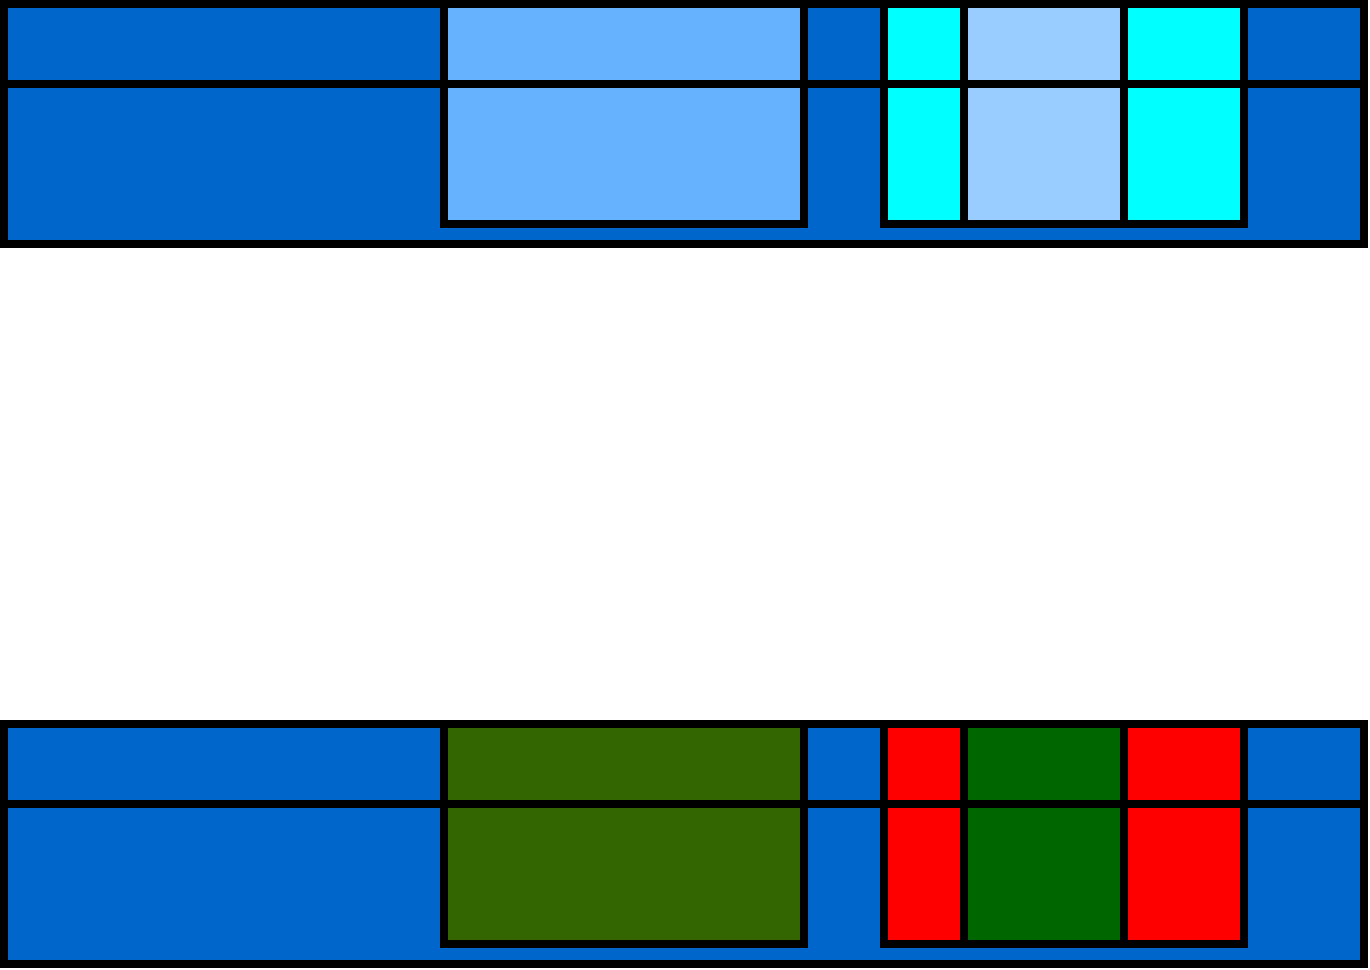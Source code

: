 <mxfile version="27.1.6">
  <diagram name="Page-1" id="5BKdqc3c_LT57c7QsngX">
    <mxGraphModel dx="1356" dy="798" grid="1" gridSize="10" guides="1" tooltips="1" connect="1" arrows="1" fold="1" page="1" pageScale="1" pageWidth="850" pageHeight="1100" math="0" shadow="0">
      <root>
        <mxCell id="0" />
        <mxCell id="1" parent="0" />
        <mxCell id="7Y2qXlFFDw0SIveQl152-1" value="" style="rounded=0;whiteSpace=wrap;html=1;fillColor=#0066CC;strokeWidth=4;" vertex="1" parent="1">
          <mxGeometry x="80" y="120" width="680" height="120" as="geometry" />
        </mxCell>
        <mxCell id="7Y2qXlFFDw0SIveQl152-2" value="" style="rounded=0;whiteSpace=wrap;html=1;fillColor=#0066CC;strokeWidth=4;" vertex="1" parent="1">
          <mxGeometry x="80" y="120" width="680" height="40" as="geometry" />
        </mxCell>
        <mxCell id="7Y2qXlFFDw0SIveQl152-3" value="" style="rounded=0;whiteSpace=wrap;html=1;fillColor=#66B2FF;strokeWidth=4;" vertex="1" parent="1">
          <mxGeometry x="300" y="120" width="180" height="110" as="geometry" />
        </mxCell>
        <mxCell id="7Y2qXlFFDw0SIveQl152-4" value="" style="rounded=0;whiteSpace=wrap;html=1;fillColor=#66B2FF;strokeWidth=4;" vertex="1" parent="1">
          <mxGeometry x="300" y="120" width="180" height="40" as="geometry" />
        </mxCell>
        <mxCell id="7Y2qXlFFDw0SIveQl152-5" value="" style="rounded=0;whiteSpace=wrap;html=1;fillColor=#00FFFF;strokeWidth=4;" vertex="1" parent="1">
          <mxGeometry x="520" y="120" width="180" height="110" as="geometry" />
        </mxCell>
        <mxCell id="7Y2qXlFFDw0SIveQl152-6" value="" style="rounded=0;whiteSpace=wrap;html=1;fillColor=#00FFFF;strokeWidth=4;" vertex="1" parent="1">
          <mxGeometry x="520" y="120" width="180" height="40" as="geometry" />
        </mxCell>
        <mxCell id="7Y2qXlFFDw0SIveQl152-8" value="" style="rounded=0;whiteSpace=wrap;html=1;fillColor=#99CCFF;strokeWidth=4;" vertex="1" parent="1">
          <mxGeometry x="560" y="120" width="80" height="110" as="geometry" />
        </mxCell>
        <mxCell id="7Y2qXlFFDw0SIveQl152-9" value="" style="rounded=0;whiteSpace=wrap;html=1;fillColor=#99CCFF;strokeWidth=4;" vertex="1" parent="1">
          <mxGeometry x="560" y="120" width="80" height="40" as="geometry" />
        </mxCell>
        <mxCell id="7Y2qXlFFDw0SIveQl152-10" value="" style="rounded=0;whiteSpace=wrap;html=1;fillColor=#0066CC;strokeWidth=4;" vertex="1" parent="1">
          <mxGeometry x="80" y="480" width="680" height="120" as="geometry" />
        </mxCell>
        <mxCell id="7Y2qXlFFDw0SIveQl152-11" value="" style="rounded=0;whiteSpace=wrap;html=1;fillColor=#0066CC;strokeWidth=4;" vertex="1" parent="1">
          <mxGeometry x="80" y="480" width="680" height="40" as="geometry" />
        </mxCell>
        <mxCell id="7Y2qXlFFDw0SIveQl152-12" value="" style="rounded=0;whiteSpace=wrap;html=1;fillColor=#336600;strokeWidth=4;" vertex="1" parent="1">
          <mxGeometry x="300" y="480" width="180" height="110" as="geometry" />
        </mxCell>
        <mxCell id="7Y2qXlFFDw0SIveQl152-13" value="" style="rounded=0;whiteSpace=wrap;html=1;fillColor=#336600;strokeWidth=4;" vertex="1" parent="1">
          <mxGeometry x="300" y="480" width="180" height="40" as="geometry" />
        </mxCell>
        <mxCell id="7Y2qXlFFDw0SIveQl152-14" value="" style="rounded=0;whiteSpace=wrap;html=1;fillColor=#FF0000;strokeWidth=4;" vertex="1" parent="1">
          <mxGeometry x="520" y="480" width="180" height="110" as="geometry" />
        </mxCell>
        <mxCell id="7Y2qXlFFDw0SIveQl152-15" value="" style="rounded=0;whiteSpace=wrap;html=1;fillColor=#FF0000;strokeWidth=4;" vertex="1" parent="1">
          <mxGeometry x="520" y="480" width="180" height="40" as="geometry" />
        </mxCell>
        <mxCell id="7Y2qXlFFDw0SIveQl152-16" value="" style="rounded=0;whiteSpace=wrap;html=1;fillColor=#006600;strokeWidth=4;" vertex="1" parent="1">
          <mxGeometry x="560" y="480" width="80" height="110" as="geometry" />
        </mxCell>
        <mxCell id="7Y2qXlFFDw0SIveQl152-17" value="" style="rounded=0;whiteSpace=wrap;html=1;fillColor=#006600;strokeWidth=4;" vertex="1" parent="1">
          <mxGeometry x="560" y="480" width="80" height="40" as="geometry" />
        </mxCell>
      </root>
    </mxGraphModel>
  </diagram>
</mxfile>
